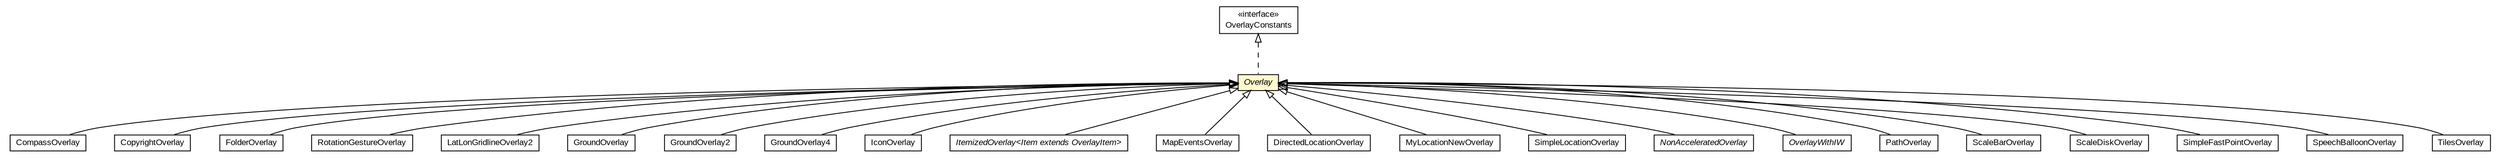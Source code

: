 #!/usr/local/bin/dot
#
# Class diagram 
# Generated by UMLGraph version R5_6-24-gf6e263 (http://www.umlgraph.org/)
#

digraph G {
	edge [fontname="arial",fontsize=10,labelfontname="arial",labelfontsize=10];
	node [fontname="arial",fontsize=10,shape=plaintext];
	nodesep=0.25;
	ranksep=0.5;
	// org.osmdroid.views.overlay.compass.CompassOverlay
	c50110 [label=<<table title="org.osmdroid.views.overlay.compass.CompassOverlay" border="0" cellborder="1" cellspacing="0" cellpadding="2" port="p" href="./compass/CompassOverlay.html">
		<tr><td><table border="0" cellspacing="0" cellpadding="1">
<tr><td align="center" balign="center"> CompassOverlay </td></tr>
		</table></td></tr>
		</table>>, URL="./compass/CompassOverlay.html", fontname="arial", fontcolor="black", fontsize=10.0];
	// org.osmdroid.views.overlay.CopyrightOverlay
	c50114 [label=<<table title="org.osmdroid.views.overlay.CopyrightOverlay" border="0" cellborder="1" cellspacing="0" cellpadding="2" port="p" href="./CopyrightOverlay.html">
		<tr><td><table border="0" cellspacing="0" cellpadding="1">
<tr><td align="center" balign="center"> CopyrightOverlay </td></tr>
		</table></td></tr>
		</table>>, URL="./CopyrightOverlay.html", fontname="arial", fontcolor="black", fontsize=10.0];
	// org.osmdroid.views.overlay.FolderOverlay
	c50116 [label=<<table title="org.osmdroid.views.overlay.FolderOverlay" border="0" cellborder="1" cellspacing="0" cellpadding="2" port="p" href="./FolderOverlay.html">
		<tr><td><table border="0" cellspacing="0" cellpadding="1">
<tr><td align="center" balign="center"> FolderOverlay </td></tr>
		</table></td></tr>
		</table>>, URL="./FolderOverlay.html", fontname="arial", fontcolor="black", fontsize=10.0];
	// org.osmdroid.views.overlay.gestures.RotationGestureOverlay
	c50119 [label=<<table title="org.osmdroid.views.overlay.gestures.RotationGestureOverlay" border="0" cellborder="1" cellspacing="0" cellpadding="2" port="p" href="./gestures/RotationGestureOverlay.html">
		<tr><td><table border="0" cellspacing="0" cellpadding="1">
<tr><td align="center" balign="center"> RotationGestureOverlay </td></tr>
		</table></td></tr>
		</table>>, URL="./gestures/RotationGestureOverlay.html", fontname="arial", fontcolor="black", fontsize=10.0];
	// org.osmdroid.views.overlay.gridlines.LatLonGridlineOverlay2
	c50121 [label=<<table title="org.osmdroid.views.overlay.gridlines.LatLonGridlineOverlay2" border="0" cellborder="1" cellspacing="0" cellpadding="2" port="p" href="./gridlines/LatLonGridlineOverlay2.html">
		<tr><td><table border="0" cellspacing="0" cellpadding="1">
<tr><td align="center" balign="center"> LatLonGridlineOverlay2 </td></tr>
		</table></td></tr>
		</table>>, URL="./gridlines/LatLonGridlineOverlay2.html", fontname="arial", fontcolor="black", fontsize=10.0];
	// org.osmdroid.views.overlay.GroundOverlay
	c50122 [label=<<table title="org.osmdroid.views.overlay.GroundOverlay" border="0" cellborder="1" cellspacing="0" cellpadding="2" port="p" href="./GroundOverlay.html">
		<tr><td><table border="0" cellspacing="0" cellpadding="1">
<tr><td align="center" balign="center"> GroundOverlay </td></tr>
		</table></td></tr>
		</table>>, URL="./GroundOverlay.html", fontname="arial", fontcolor="black", fontsize=10.0];
	// org.osmdroid.views.overlay.GroundOverlay2
	c50123 [label=<<table title="org.osmdroid.views.overlay.GroundOverlay2" border="0" cellborder="1" cellspacing="0" cellpadding="2" port="p" href="./GroundOverlay2.html">
		<tr><td><table border="0" cellspacing="0" cellpadding="1">
<tr><td align="center" balign="center"> GroundOverlay2 </td></tr>
		</table></td></tr>
		</table>>, URL="./GroundOverlay2.html", fontname="arial", fontcolor="black", fontsize=10.0];
	// org.osmdroid.views.overlay.GroundOverlay4
	c50124 [label=<<table title="org.osmdroid.views.overlay.GroundOverlay4" border="0" cellborder="1" cellspacing="0" cellpadding="2" port="p" href="./GroundOverlay4.html">
		<tr><td><table border="0" cellspacing="0" cellpadding="1">
<tr><td align="center" balign="center"> GroundOverlay4 </td></tr>
		</table></td></tr>
		</table>>, URL="./GroundOverlay4.html", fontname="arial", fontcolor="black", fontsize=10.0];
	// org.osmdroid.views.overlay.IconOverlay
	c50125 [label=<<table title="org.osmdroid.views.overlay.IconOverlay" border="0" cellborder="1" cellspacing="0" cellpadding="2" port="p" href="./IconOverlay.html">
		<tr><td><table border="0" cellspacing="0" cellpadding="1">
<tr><td align="center" balign="center"> IconOverlay </td></tr>
		</table></td></tr>
		</table>>, URL="./IconOverlay.html", fontname="arial", fontcolor="black", fontsize=10.0];
	// org.osmdroid.views.overlay.ItemizedOverlay<Item extends org.osmdroid.views.overlay.OverlayItem>
	c50133 [label=<<table title="org.osmdroid.views.overlay.ItemizedOverlay" border="0" cellborder="1" cellspacing="0" cellpadding="2" port="p" href="./ItemizedOverlay.html">
		<tr><td><table border="0" cellspacing="0" cellpadding="1">
<tr><td align="center" balign="center"><font face="arial italic"> ItemizedOverlay&lt;Item extends OverlayItem&gt; </font></td></tr>
		</table></td></tr>
		</table>>, URL="./ItemizedOverlay.html", fontname="arial", fontcolor="black", fontsize=10.0];
	// org.osmdroid.views.overlay.MapEventsOverlay
	c50140 [label=<<table title="org.osmdroid.views.overlay.MapEventsOverlay" border="0" cellborder="1" cellspacing="0" cellpadding="2" port="p" href="./MapEventsOverlay.html">
		<tr><td><table border="0" cellspacing="0" cellpadding="1">
<tr><td align="center" balign="center"> MapEventsOverlay </td></tr>
		</table></td></tr>
		</table>>, URL="./MapEventsOverlay.html", fontname="arial", fontcolor="black", fontsize=10.0];
	// org.osmdroid.views.overlay.mylocation.DirectedLocationOverlay
	c50157 [label=<<table title="org.osmdroid.views.overlay.mylocation.DirectedLocationOverlay" border="0" cellborder="1" cellspacing="0" cellpadding="2" port="p" href="./mylocation/DirectedLocationOverlay.html">
		<tr><td><table border="0" cellspacing="0" cellpadding="1">
<tr><td align="center" balign="center"> DirectedLocationOverlay </td></tr>
		</table></td></tr>
		</table>>, URL="./mylocation/DirectedLocationOverlay.html", fontname="arial", fontcolor="black", fontsize=10.0];
	// org.osmdroid.views.overlay.mylocation.MyLocationNewOverlay
	c50161 [label=<<table title="org.osmdroid.views.overlay.mylocation.MyLocationNewOverlay" border="0" cellborder="1" cellspacing="0" cellpadding="2" port="p" href="./mylocation/MyLocationNewOverlay.html">
		<tr><td><table border="0" cellspacing="0" cellpadding="1">
<tr><td align="center" balign="center"> MyLocationNewOverlay </td></tr>
		</table></td></tr>
		</table>>, URL="./mylocation/MyLocationNewOverlay.html", fontname="arial", fontcolor="black", fontsize=10.0];
	// org.osmdroid.views.overlay.mylocation.SimpleLocationOverlay
	c50162 [label=<<table title="org.osmdroid.views.overlay.mylocation.SimpleLocationOverlay" border="0" cellborder="1" cellspacing="0" cellpadding="2" port="p" href="./mylocation/SimpleLocationOverlay.html">
		<tr><td><table border="0" cellspacing="0" cellpadding="1">
<tr><td align="center" balign="center"> SimpleLocationOverlay </td></tr>
		</table></td></tr>
		</table>>, URL="./mylocation/SimpleLocationOverlay.html", fontname="arial", fontcolor="black", fontsize=10.0];
	// org.osmdroid.views.overlay.NonAcceleratedOverlay
	c50163 [label=<<table title="org.osmdroid.views.overlay.NonAcceleratedOverlay" border="0" cellborder="1" cellspacing="0" cellpadding="2" port="p" href="./NonAcceleratedOverlay.html">
		<tr><td><table border="0" cellspacing="0" cellpadding="1">
<tr><td align="center" balign="center"><font face="arial italic"> NonAcceleratedOverlay </font></td></tr>
		</table></td></tr>
		</table>>, URL="./NonAcceleratedOverlay.html", fontname="arial", fontcolor="black", fontsize=10.0];
	// org.osmdroid.views.overlay.Overlay
	c50164 [label=<<table title="org.osmdroid.views.overlay.Overlay" border="0" cellborder="1" cellspacing="0" cellpadding="2" port="p" bgcolor="lemonChiffon" href="./Overlay.html">
		<tr><td><table border="0" cellspacing="0" cellpadding="1">
<tr><td align="center" balign="center"><font face="arial italic"> Overlay </font></td></tr>
		</table></td></tr>
		</table>>, URL="./Overlay.html", fontname="arial", fontcolor="black", fontsize=10.0];
	// org.osmdroid.views.overlay.OverlayWithIW
	c50170 [label=<<table title="org.osmdroid.views.overlay.OverlayWithIW" border="0" cellborder="1" cellspacing="0" cellpadding="2" port="p" href="./OverlayWithIW.html">
		<tr><td><table border="0" cellspacing="0" cellpadding="1">
<tr><td align="center" balign="center"><font face="arial italic"> OverlayWithIW </font></td></tr>
		</table></td></tr>
		</table>>, URL="./OverlayWithIW.html", fontname="arial", fontcolor="black", fontsize=10.0];
	// org.osmdroid.views.overlay.PathOverlay
	c50171 [label=<<table title="org.osmdroid.views.overlay.PathOverlay" border="0" cellborder="1" cellspacing="0" cellpadding="2" port="p" href="./PathOverlay.html">
		<tr><td><table border="0" cellspacing="0" cellpadding="1">
<tr><td align="center" balign="center"> PathOverlay </td></tr>
		</table></td></tr>
		</table>>, URL="./PathOverlay.html", fontname="arial", fontcolor="black", fontsize=10.0];
	// org.osmdroid.views.overlay.ScaleBarOverlay
	c50177 [label=<<table title="org.osmdroid.views.overlay.ScaleBarOverlay" border="0" cellborder="1" cellspacing="0" cellpadding="2" port="p" href="./ScaleBarOverlay.html">
		<tr><td><table border="0" cellspacing="0" cellpadding="1">
<tr><td align="center" balign="center"> ScaleBarOverlay </td></tr>
		</table></td></tr>
		</table>>, URL="./ScaleBarOverlay.html", fontname="arial", fontcolor="black", fontsize=10.0];
	// org.osmdroid.views.overlay.ScaleDiskOverlay
	c50179 [label=<<table title="org.osmdroid.views.overlay.ScaleDiskOverlay" border="0" cellborder="1" cellspacing="0" cellpadding="2" port="p" href="./ScaleDiskOverlay.html">
		<tr><td><table border="0" cellspacing="0" cellpadding="1">
<tr><td align="center" balign="center"> ScaleDiskOverlay </td></tr>
		</table></td></tr>
		</table>>, URL="./ScaleDiskOverlay.html", fontname="arial", fontcolor="black", fontsize=10.0];
	// org.osmdroid.views.overlay.simplefastpoint.SimpleFastPointOverlay
	c50181 [label=<<table title="org.osmdroid.views.overlay.simplefastpoint.SimpleFastPointOverlay" border="0" cellborder="1" cellspacing="0" cellpadding="2" port="p" href="./simplefastpoint/SimpleFastPointOverlay.html">
		<tr><td><table border="0" cellspacing="0" cellpadding="1">
<tr><td align="center" balign="center"> SimpleFastPointOverlay </td></tr>
		</table></td></tr>
		</table>>, URL="./simplefastpoint/SimpleFastPointOverlay.html", fontname="arial", fontcolor="black", fontsize=10.0];
	// org.osmdroid.views.overlay.SpeechBalloonOverlay
	c50191 [label=<<table title="org.osmdroid.views.overlay.SpeechBalloonOverlay" border="0" cellborder="1" cellspacing="0" cellpadding="2" port="p" href="./SpeechBalloonOverlay.html">
		<tr><td><table border="0" cellspacing="0" cellpadding="1">
<tr><td align="center" balign="center"> SpeechBalloonOverlay </td></tr>
		</table></td></tr>
		</table>>, URL="./SpeechBalloonOverlay.html", fontname="arial", fontcolor="black", fontsize=10.0];
	// org.osmdroid.views.overlay.TilesOverlay
	c50192 [label=<<table title="org.osmdroid.views.overlay.TilesOverlay" border="0" cellborder="1" cellspacing="0" cellpadding="2" port="p" href="./TilesOverlay.html">
		<tr><td><table border="0" cellspacing="0" cellpadding="1">
<tr><td align="center" balign="center"> TilesOverlay </td></tr>
		</table></td></tr>
		</table>>, URL="./TilesOverlay.html", fontname="arial", fontcolor="black", fontsize=10.0];
	// org.osmdroid.views.util.constants.OverlayConstants
	c50196 [label=<<table title="org.osmdroid.views.util.constants.OverlayConstants" border="0" cellborder="1" cellspacing="0" cellpadding="2" port="p" href="../util/constants/OverlayConstants.html">
		<tr><td><table border="0" cellspacing="0" cellpadding="1">
<tr><td align="center" balign="center"> &#171;interface&#187; </td></tr>
<tr><td align="center" balign="center"> OverlayConstants </td></tr>
		</table></td></tr>
		</table>>, URL="../util/constants/OverlayConstants.html", fontname="arial", fontcolor="black", fontsize=10.0];
	//org.osmdroid.views.overlay.compass.CompassOverlay extends org.osmdroid.views.overlay.Overlay
	c50164:p -> c50110:p [dir=back,arrowtail=empty];
	//org.osmdroid.views.overlay.CopyrightOverlay extends org.osmdroid.views.overlay.Overlay
	c50164:p -> c50114:p [dir=back,arrowtail=empty];
	//org.osmdroid.views.overlay.FolderOverlay extends org.osmdroid.views.overlay.Overlay
	c50164:p -> c50116:p [dir=back,arrowtail=empty];
	//org.osmdroid.views.overlay.gestures.RotationGestureOverlay extends org.osmdroid.views.overlay.Overlay
	c50164:p -> c50119:p [dir=back,arrowtail=empty];
	//org.osmdroid.views.overlay.gridlines.LatLonGridlineOverlay2 extends org.osmdroid.views.overlay.Overlay
	c50164:p -> c50121:p [dir=back,arrowtail=empty];
	//org.osmdroid.views.overlay.GroundOverlay extends org.osmdroid.views.overlay.Overlay
	c50164:p -> c50122:p [dir=back,arrowtail=empty];
	//org.osmdroid.views.overlay.GroundOverlay2 extends org.osmdroid.views.overlay.Overlay
	c50164:p -> c50123:p [dir=back,arrowtail=empty];
	//org.osmdroid.views.overlay.GroundOverlay4 extends org.osmdroid.views.overlay.Overlay
	c50164:p -> c50124:p [dir=back,arrowtail=empty];
	//org.osmdroid.views.overlay.IconOverlay extends org.osmdroid.views.overlay.Overlay
	c50164:p -> c50125:p [dir=back,arrowtail=empty];
	//org.osmdroid.views.overlay.ItemizedOverlay<Item extends org.osmdroid.views.overlay.OverlayItem> extends org.osmdroid.views.overlay.Overlay
	c50164:p -> c50133:p [dir=back,arrowtail=empty];
	//org.osmdroid.views.overlay.MapEventsOverlay extends org.osmdroid.views.overlay.Overlay
	c50164:p -> c50140:p [dir=back,arrowtail=empty];
	//org.osmdroid.views.overlay.mylocation.DirectedLocationOverlay extends org.osmdroid.views.overlay.Overlay
	c50164:p -> c50157:p [dir=back,arrowtail=empty];
	//org.osmdroid.views.overlay.mylocation.MyLocationNewOverlay extends org.osmdroid.views.overlay.Overlay
	c50164:p -> c50161:p [dir=back,arrowtail=empty];
	//org.osmdroid.views.overlay.mylocation.SimpleLocationOverlay extends org.osmdroid.views.overlay.Overlay
	c50164:p -> c50162:p [dir=back,arrowtail=empty];
	//org.osmdroid.views.overlay.NonAcceleratedOverlay extends org.osmdroid.views.overlay.Overlay
	c50164:p -> c50163:p [dir=back,arrowtail=empty];
	//org.osmdroid.views.overlay.Overlay implements org.osmdroid.views.util.constants.OverlayConstants
	c50196:p -> c50164:p [dir=back,arrowtail=empty,style=dashed];
	//org.osmdroid.views.overlay.OverlayWithIW extends org.osmdroid.views.overlay.Overlay
	c50164:p -> c50170:p [dir=back,arrowtail=empty];
	//org.osmdroid.views.overlay.PathOverlay extends org.osmdroid.views.overlay.Overlay
	c50164:p -> c50171:p [dir=back,arrowtail=empty];
	//org.osmdroid.views.overlay.ScaleBarOverlay extends org.osmdroid.views.overlay.Overlay
	c50164:p -> c50177:p [dir=back,arrowtail=empty];
	//org.osmdroid.views.overlay.ScaleDiskOverlay extends org.osmdroid.views.overlay.Overlay
	c50164:p -> c50179:p [dir=back,arrowtail=empty];
	//org.osmdroid.views.overlay.simplefastpoint.SimpleFastPointOverlay extends org.osmdroid.views.overlay.Overlay
	c50164:p -> c50181:p [dir=back,arrowtail=empty];
	//org.osmdroid.views.overlay.SpeechBalloonOverlay extends org.osmdroid.views.overlay.Overlay
	c50164:p -> c50191:p [dir=back,arrowtail=empty];
	//org.osmdroid.views.overlay.TilesOverlay extends org.osmdroid.views.overlay.Overlay
	c50164:p -> c50192:p [dir=back,arrowtail=empty];
}

